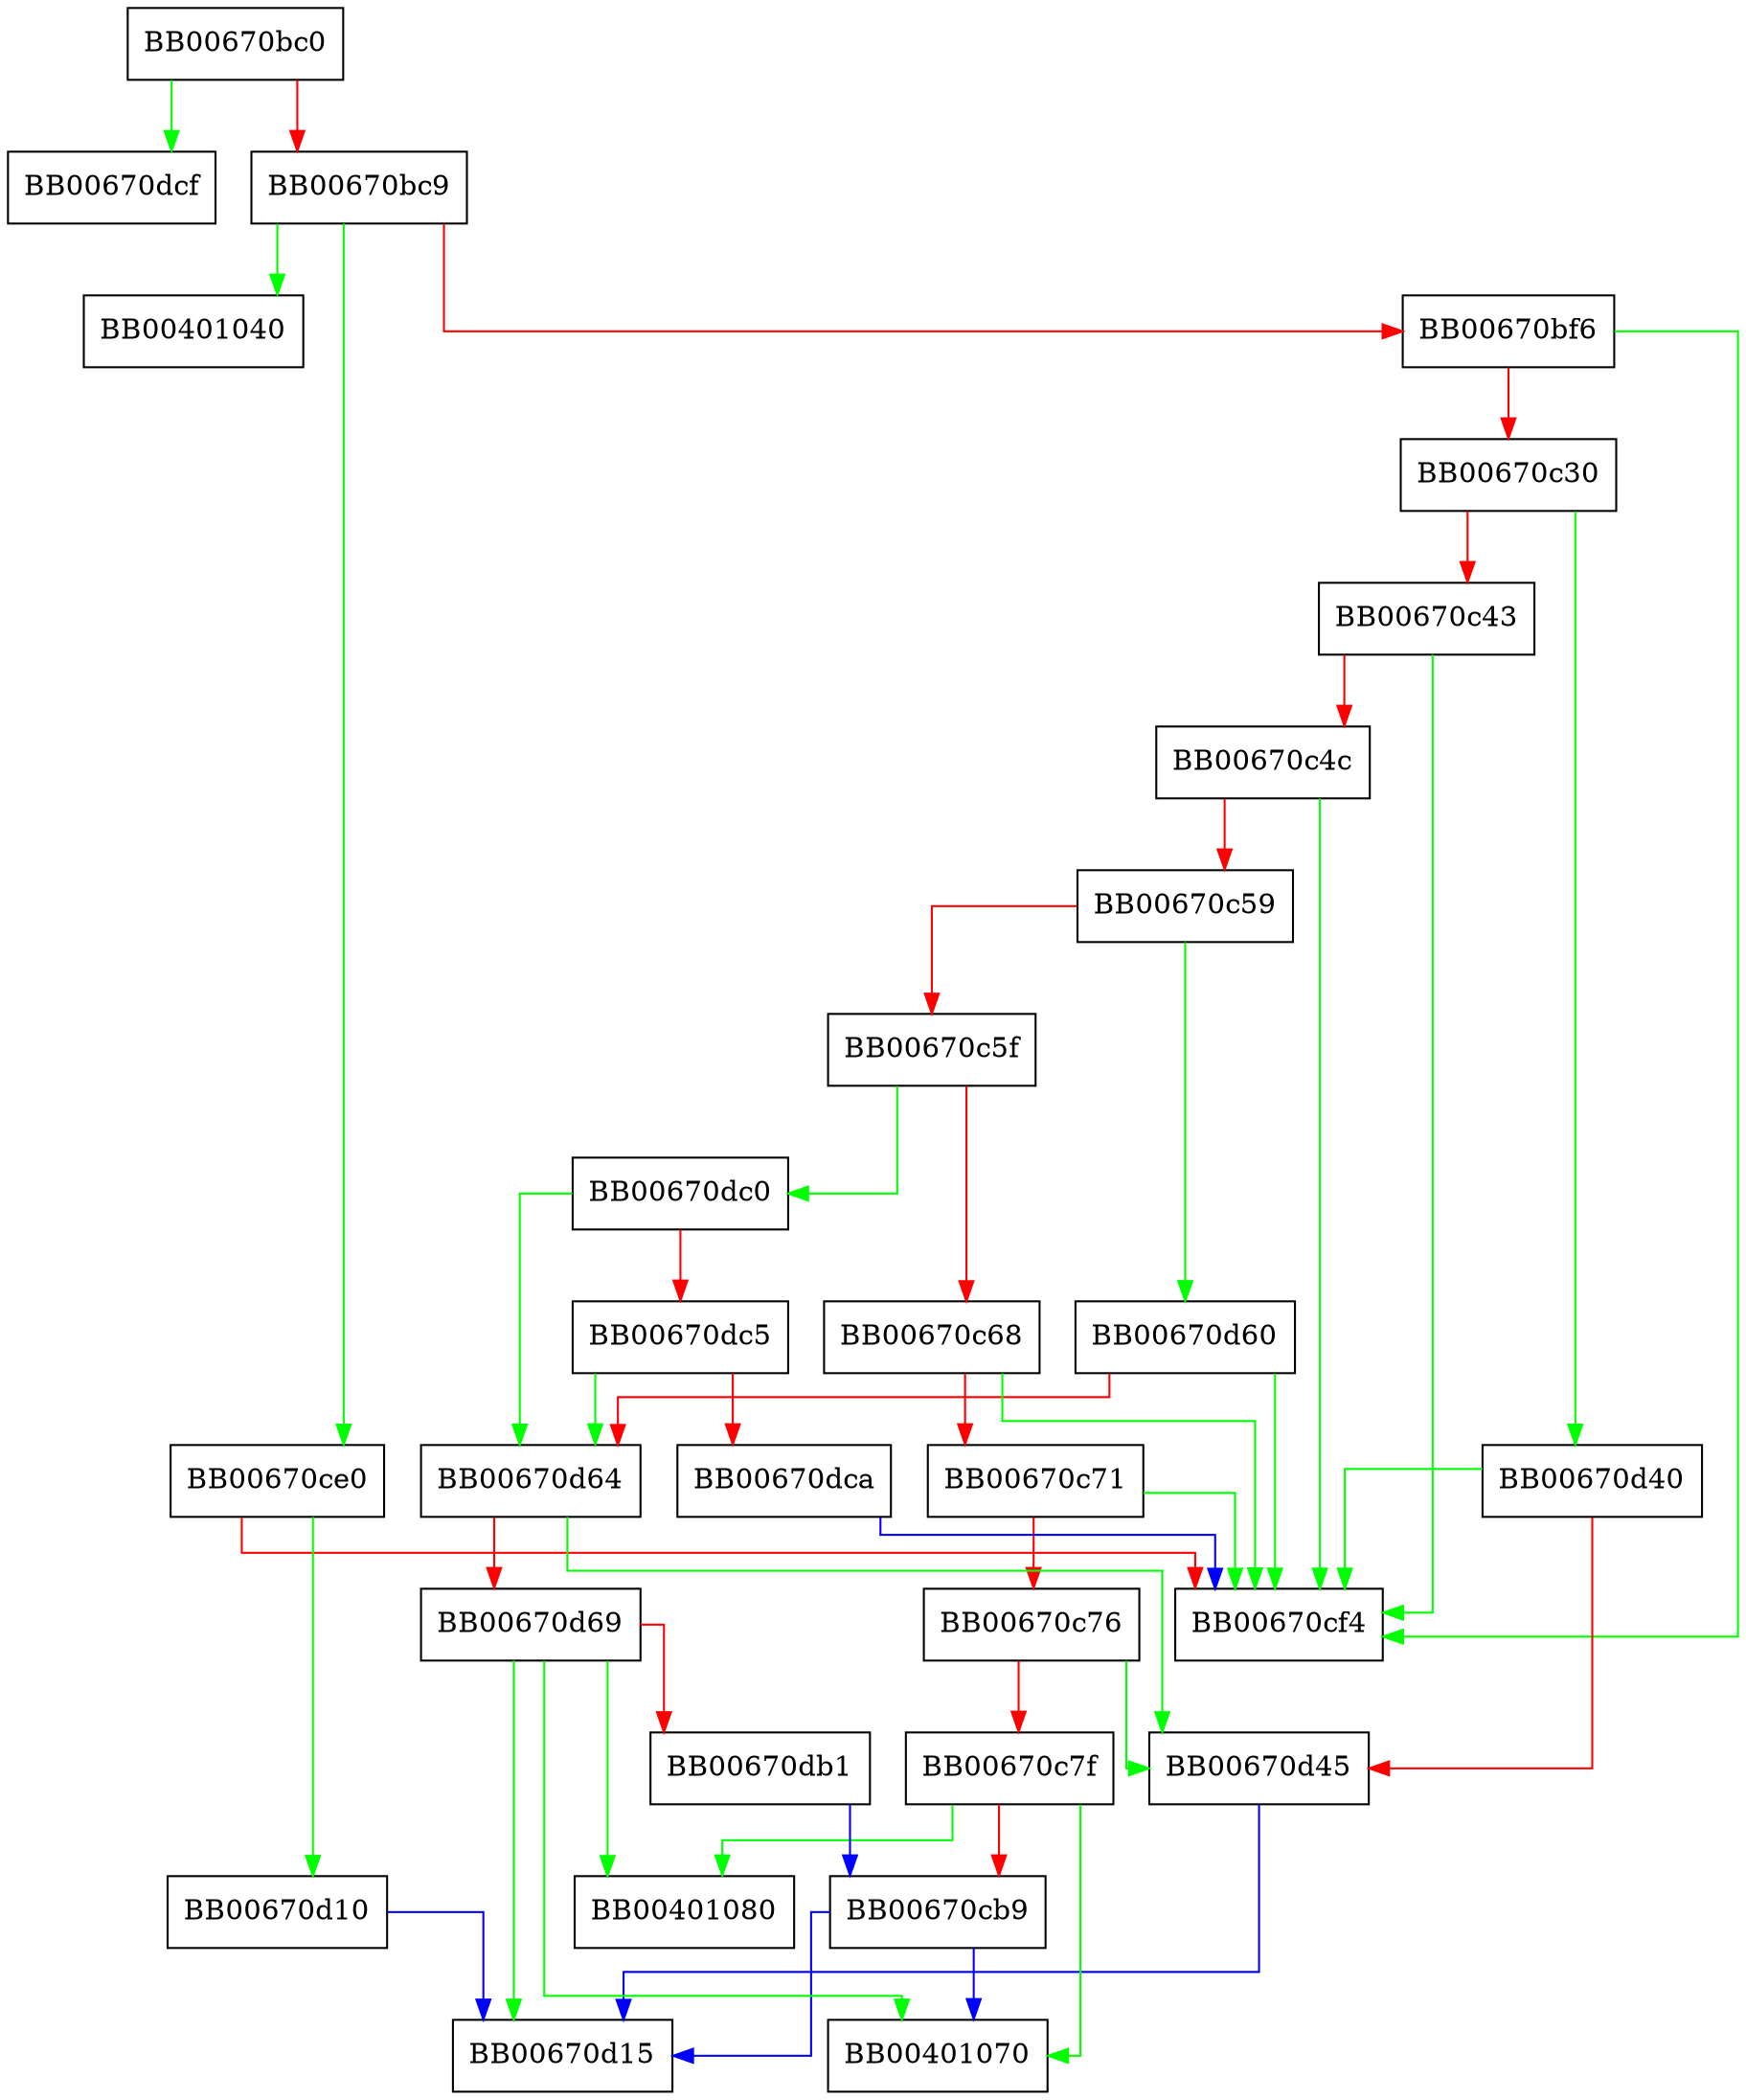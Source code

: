 digraph X509_check_ip_asc {
  node [shape="box"];
  graph [splines=ortho];
  BB00670bc0 -> BB00670dcf [color="green"];
  BB00670bc0 -> BB00670bc9 [color="red"];
  BB00670bc9 -> BB00401040 [color="green"];
  BB00670bc9 -> BB00670ce0 [color="green"];
  BB00670bc9 -> BB00670bf6 [color="red"];
  BB00670bf6 -> BB00670cf4 [color="green"];
  BB00670bf6 -> BB00670c30 [color="red"];
  BB00670c30 -> BB00670d40 [color="green"];
  BB00670c30 -> BB00670c43 [color="red"];
  BB00670c43 -> BB00670cf4 [color="green"];
  BB00670c43 -> BB00670c4c [color="red"];
  BB00670c4c -> BB00670cf4 [color="green"];
  BB00670c4c -> BB00670c59 [color="red"];
  BB00670c59 -> BB00670d60 [color="green"];
  BB00670c59 -> BB00670c5f [color="red"];
  BB00670c5f -> BB00670dc0 [color="green"];
  BB00670c5f -> BB00670c68 [color="red"];
  BB00670c68 -> BB00670cf4 [color="green"];
  BB00670c68 -> BB00670c71 [color="red"];
  BB00670c71 -> BB00670cf4 [color="green"];
  BB00670c71 -> BB00670c76 [color="red"];
  BB00670c76 -> BB00670d45 [color="green"];
  BB00670c76 -> BB00670c7f [color="red"];
  BB00670c7f -> BB00401070 [color="green"];
  BB00670c7f -> BB00401080 [color="green"];
  BB00670c7f -> BB00670cb9 [color="red"];
  BB00670cb9 -> BB00401070 [color="blue"];
  BB00670cb9 -> BB00670d15 [color="blue"];
  BB00670ce0 -> BB00670d10 [color="green"];
  BB00670ce0 -> BB00670cf4 [color="red"];
  BB00670d10 -> BB00670d15 [color="blue"];
  BB00670d40 -> BB00670cf4 [color="green"];
  BB00670d40 -> BB00670d45 [color="red"];
  BB00670d45 -> BB00670d15 [color="blue"];
  BB00670d60 -> BB00670cf4 [color="green"];
  BB00670d60 -> BB00670d64 [color="red"];
  BB00670d64 -> BB00670d45 [color="green"];
  BB00670d64 -> BB00670d69 [color="red"];
  BB00670d69 -> BB00401070 [color="green"];
  BB00670d69 -> BB00401080 [color="green"];
  BB00670d69 -> BB00670d15 [color="green"];
  BB00670d69 -> BB00670db1 [color="red"];
  BB00670db1 -> BB00670cb9 [color="blue"];
  BB00670dc0 -> BB00670d64 [color="green"];
  BB00670dc0 -> BB00670dc5 [color="red"];
  BB00670dc5 -> BB00670d64 [color="green"];
  BB00670dc5 -> BB00670dca [color="red"];
  BB00670dca -> BB00670cf4 [color="blue"];
}